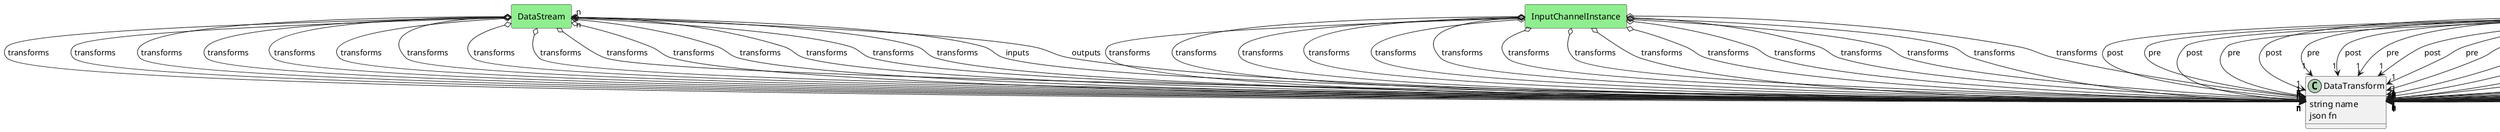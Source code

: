 @startuml

class "DataTransform" as Model {
 string name
 json fn

 
}

rectangle "DataStream" as DataStream #lightblue {
}

Model o--> "n" DataStream : inputs


rectangle "DataStream" as DataStream #lightblue {
}

Model o--> "n" DataStream : outputs




    rectangle "DataStream" as DataStream #lightgreen {
    }
    
        DataStream   o--> "n" Model : "transforms"
    
    rectangle "InputChannelInstance" as InputChannelInstance #lightgreen {
    }
    
        InputChannelInstance   o--> "n" Model : "transforms"
    
    rectangle "StreamPolicy" as StreamPolicy #lightgreen {
    }
    
        StreamPolicy   o--> "1" Model : "post"
    
    rectangle "StreamPolicy" as StreamPolicy #lightgreen {
    }
    
        StreamPolicy   o--> "1" Model : "pre"
    
    rectangle "SABundle" as SABundle #lightgreen {
    }
    
        SABundle   o--> "n" Model : "transforms"
    
    rectangle "DataStream" as DataStream #lightgreen {
    }
    
        DataStream   o--> "n" Model : "transforms"
    
    rectangle "InputChannelInstance" as InputChannelInstance #lightgreen {
    }
    
        InputChannelInstance   o--> "n" Model : "transforms"
    
    rectangle "StreamPolicy" as StreamPolicy #lightgreen {
    }
    
        StreamPolicy   o--> "1" Model : "post"
    
    rectangle "StreamPolicy" as StreamPolicy #lightgreen {
    }
    
        StreamPolicy   o--> "1" Model : "pre"
    
    rectangle "SABundle" as SABundle #lightgreen {
    }
    
        SABundle   o--> "n" Model : "transforms"
    
    rectangle "DataStream" as DataStream #lightgreen {
    }
    
        DataStream   o--> "n" Model : "transforms"
    
    rectangle "InputChannelInstance" as InputChannelInstance #lightgreen {
    }
    
        InputChannelInstance   o--> "n" Model : "transforms"
    
    rectangle "StreamPolicy" as StreamPolicy #lightgreen {
    }
    
        StreamPolicy   o--> "1" Model : "post"
    
    rectangle "StreamPolicy" as StreamPolicy #lightgreen {
    }
    
        StreamPolicy   o--> "1" Model : "pre"
    
    rectangle "SABundle" as SABundle #lightgreen {
    }
    
        SABundle   o--> "n" Model : "transforms"
    
    rectangle "DataStream" as DataStream #lightgreen {
    }
    
        DataStream   o--> "n" Model : "transforms"
    
    rectangle "InputChannelInstance" as InputChannelInstance #lightgreen {
    }
    
        InputChannelInstance   o--> "n" Model : "transforms"
    
    rectangle "StreamPolicy" as StreamPolicy #lightgreen {
    }
    
        StreamPolicy   o--> "1" Model : "post"
    
    rectangle "StreamPolicy" as StreamPolicy #lightgreen {
    }
    
        StreamPolicy   o--> "1" Model : "pre"
    
    rectangle "SABundle" as SABundle #lightgreen {
    }
    
        SABundle   o--> "n" Model : "transforms"
    
    rectangle "DataStream" as DataStream #lightgreen {
    }
    
        DataStream   o--> "n" Model : "transforms"
    
    rectangle "InputChannelInstance" as InputChannelInstance #lightgreen {
    }
    
        InputChannelInstance   o--> "n" Model : "transforms"
    
    rectangle "StreamPolicy" as StreamPolicy #lightgreen {
    }
    
        StreamPolicy   o--> "1" Model : "post"
    
    rectangle "StreamPolicy" as StreamPolicy #lightgreen {
    }
    
        StreamPolicy   o--> "1" Model : "pre"
    
    rectangle "SABundle" as SABundle #lightgreen {
    }
    
        SABundle   o--> "n" Model : "transforms"
    
    rectangle "DataStream" as DataStream #lightgreen {
    }
    
        DataStream   o--> "n" Model : "transforms"
    
    rectangle "InputChannelInstance" as InputChannelInstance #lightgreen {
    }
    
        InputChannelInstance   o--> "n" Model : "transforms"
    
    rectangle "StreamPolicy" as StreamPolicy #lightgreen {
    }
    
        StreamPolicy   o--> "1" Model : "post"
    
    rectangle "StreamPolicy" as StreamPolicy #lightgreen {
    }
    
        StreamPolicy   o--> "1" Model : "pre"
    
    rectangle "SABundle" as SABundle #lightgreen {
    }
    
        SABundle   o--> "n" Model : "transforms"
    
    rectangle "DataStream" as DataStream #lightgreen {
    }
    
        DataStream   o--> "n" Model : "transforms"
    
    rectangle "InputChannelInstance" as InputChannelInstance #lightgreen {
    }
    
        InputChannelInstance   o--> "n" Model : "transforms"
    
    rectangle "StreamPolicy" as StreamPolicy #lightgreen {
    }
    
        StreamPolicy   o--> "1" Model : "post"
    
    rectangle "StreamPolicy" as StreamPolicy #lightgreen {
    }
    
        StreamPolicy   o--> "1" Model : "pre"
    
    rectangle "SABundle" as SABundle #lightgreen {
    }
    
        SABundle   o--> "n" Model : "transforms"
    
    rectangle "DataStream" as DataStream #lightgreen {
    }
    
        DataStream   o--> "n" Model : "transforms"
    
    rectangle "InputChannelInstance" as InputChannelInstance #lightgreen {
    }
    
        InputChannelInstance   o--> "n" Model : "transforms"
    
    rectangle "StreamPolicy" as StreamPolicy #lightgreen {
    }
    
        StreamPolicy   o--> "1" Model : "post"
    
    rectangle "StreamPolicy" as StreamPolicy #lightgreen {
    }
    
        StreamPolicy   o--> "1" Model : "pre"
    
    rectangle "SABundle" as SABundle #lightgreen {
    }
    
        SABundle   o--> "n" Model : "transforms"
    
    rectangle "DataStream" as DataStream #lightgreen {
    }
    
        DataStream   o--> "n" Model : "transforms"
    
    rectangle "InputChannelInstance" as InputChannelInstance #lightgreen {
    }
    
        InputChannelInstance   o--> "n" Model : "transforms"
    
    rectangle "StreamPolicy" as StreamPolicy #lightgreen {
    }
    
        StreamPolicy   o--> "1" Model : "post"
    
    rectangle "StreamPolicy" as StreamPolicy #lightgreen {
    }
    
        StreamPolicy   o--> "1" Model : "pre"
    
    rectangle "SABundle" as SABundle #lightgreen {
    }
    
        SABundle   o--> "n" Model : "transforms"
    
    rectangle "DataStream" as DataStream #lightgreen {
    }
    
        DataStream   o--> "n" Model : "transforms"
    
    rectangle "InputChannelInstance" as InputChannelInstance #lightgreen {
    }
    
        InputChannelInstance   o--> "n" Model : "transforms"
    
    rectangle "StreamPolicy" as StreamPolicy #lightgreen {
    }
    
        StreamPolicy   o--> "1" Model : "post"
    
    rectangle "StreamPolicy" as StreamPolicy #lightgreen {
    }
    
        StreamPolicy   o--> "1" Model : "pre"
    
    rectangle "SABundle" as SABundle #lightgreen {
    }
    
        SABundle   o--> "n" Model : "transforms"
    
    rectangle "DataStream" as DataStream #lightgreen {
    }
    
        DataStream   o--> "n" Model : "transforms"
    
    rectangle "InputChannelInstance" as InputChannelInstance #lightgreen {
    }
    
        InputChannelInstance   o--> "n" Model : "transforms"
    
    rectangle "StreamPolicy" as StreamPolicy #lightgreen {
    }
    
        StreamPolicy   o--> "1" Model : "post"
    
    rectangle "StreamPolicy" as StreamPolicy #lightgreen {
    }
    
        StreamPolicy   o--> "1" Model : "pre"
    
    rectangle "SABundle" as SABundle #lightgreen {
    }
    
        SABundle   o--> "n" Model : "transforms"
    
    rectangle "DataStream" as DataStream #lightgreen {
    }
    
        DataStream   o--> "n" Model : "transforms"
    
    rectangle "InputChannelInstance" as InputChannelInstance #lightgreen {
    }
    
        InputChannelInstance   o--> "n" Model : "transforms"
    
    rectangle "StreamPolicy" as StreamPolicy #lightgreen {
    }
    
        StreamPolicy   o--> "1" Model : "post"
    
    rectangle "StreamPolicy" as StreamPolicy #lightgreen {
    }
    
        StreamPolicy   o--> "1" Model : "pre"
    
    rectangle "SABundle" as SABundle #lightgreen {
    }
    
        SABundle   o--> "n" Model : "transforms"
    
    rectangle "DataStream" as DataStream #lightgreen {
    }
    
        DataStream   o--> "n" Model : "transforms"
    
    rectangle "InputChannelInstance" as InputChannelInstance #lightgreen {
    }
    
        InputChannelInstance   o--> "n" Model : "transforms"
    
    rectangle "StreamPolicy" as StreamPolicy #lightgreen {
    }
    
        StreamPolicy   o--> "1" Model : "post"
    
    rectangle "StreamPolicy" as StreamPolicy #lightgreen {
    }
    
        StreamPolicy   o--> "1" Model : "pre"
    
    rectangle "SABundle" as SABundle #lightgreen {
    }
    
        SABundle   o--> "n" Model : "transforms"
    
    rectangle "DataStream" as DataStream #lightgreen {
    }
    
        DataStream   o--> "n" Model : "transforms"
    
    rectangle "InputChannelInstance" as InputChannelInstance #lightgreen {
    }
    
        InputChannelInstance   o--> "n" Model : "transforms"
    
    rectangle "StreamPolicy" as StreamPolicy #lightgreen {
    }
    
        StreamPolicy   o--> "1" Model : "post"
    
    rectangle "StreamPolicy" as StreamPolicy #lightgreen {
    }
    
        StreamPolicy   o--> "1" Model : "pre"
    
    rectangle "SABundle" as SABundle #lightgreen {
    }
    
        SABundle   o--> "n" Model : "transforms"
    
    rectangle "DataStream" as DataStream #lightgreen {
    }
    
        DataStream   o--> "n" Model : "transforms"
    
    rectangle "InputChannelInstance" as InputChannelInstance #lightgreen {
    }
    
        InputChannelInstance   o--> "n" Model : "transforms"
    
    rectangle "StreamPolicy" as StreamPolicy #lightgreen {
    }
    
        StreamPolicy   o--> "1" Model : "post"
    
    rectangle "StreamPolicy" as StreamPolicy #lightgreen {
    }
    
        StreamPolicy   o--> "1" Model : "pre"
    
    rectangle "SABundle" as SABundle #lightgreen {
    }
    
        SABundle   o--> "n" Model : "transforms"
    

@enduml
